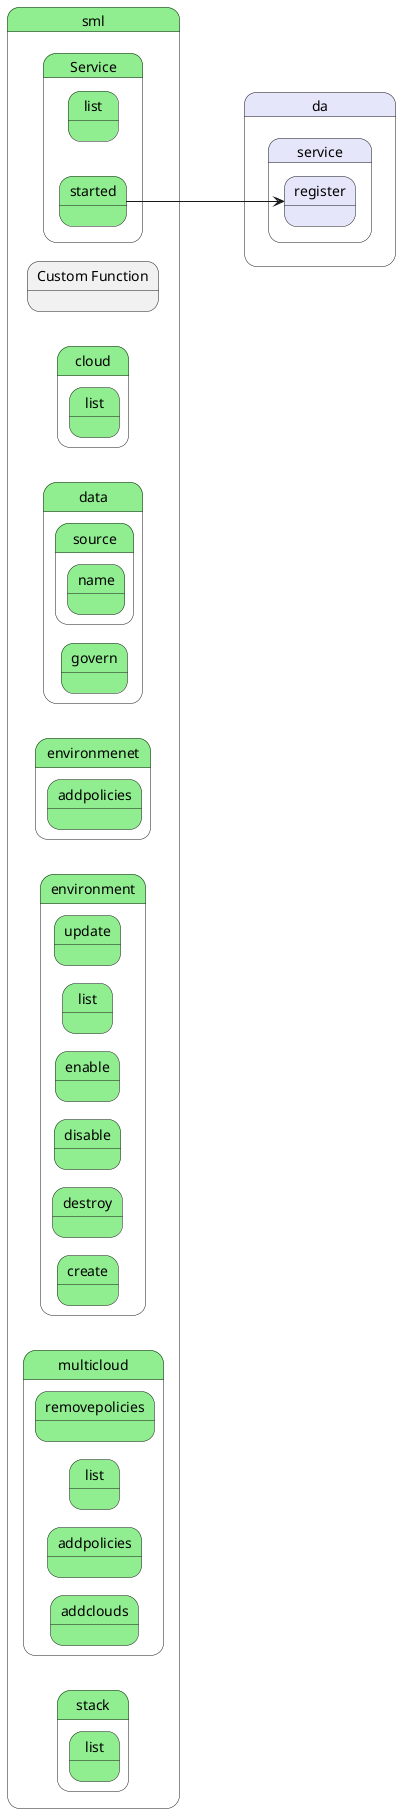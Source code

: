 @startuml
left to right direction


state "sml" as sml #lightgreen {
}


state sml #lightgreen {
    state "Custom Function" as smlfunction {
    }
}

        state "sml" as sml #lightgreen {
state "cloud" as smlcloud #lightgreen {
state "list" as smlcloudlist #lightgreen {
}
}
}


        state "sml" as sml #lightgreen {
state "data" as smldata #lightgreen {
state "govern" as smldatagovern #lightgreen {
}
}
}


        state "sml" as sml #lightgreen {
state "data" as smldata #lightgreen {
state "source" as smldatasource #lightgreen {
state "name" as smldatasourcename #lightgreen {
}
}
}
}


        state "sml" as sml #lightgreen {
state "environmenet" as smlenvironmenet #lightgreen {
state "addpolicies" as smlenvironmenetaddpolicies #lightgreen {
}
}
}


        state "sml" as sml #lightgreen {
state "environment" as smlenvironment #lightgreen {
state "create" as smlenvironmentcreate #lightgreen {
}
}
}


        state "sml" as sml #lightgreen {
state "environment" as smlenvironment #lightgreen {
state "destroy" as smlenvironmentdestroy #lightgreen {
}
}
}


        state "sml" as sml #lightgreen {
state "environment" as smlenvironment #lightgreen {
state "disable" as smlenvironmentdisable #lightgreen {
}
}
}


        state "sml" as sml #lightgreen {
state "environment" as smlenvironment #lightgreen {
state "enable" as smlenvironmentenable #lightgreen {
}
}
}


        state "sml" as sml #lightgreen {
state "environment" as smlenvironment #lightgreen {
state "list" as smlenvironmentlist #lightgreen {
}
}
}


        state "sml" as sml #lightgreen {
state "environment" as smlenvironment #lightgreen {
state "update" as smlenvironmentupdate #lightgreen {
}
}
}


        state "sml" as sml #lightgreen {
state "multicloud" as smlmulticloud #lightgreen {
state "addclouds" as smlmulticloudaddclouds #lightgreen {
}
}
}


        state "sml" as sml #lightgreen {
state "multicloud" as smlmulticloud #lightgreen {
state "addpolicies" as smlmulticloudaddpolicies #lightgreen {
}
}
}


        state "sml" as sml #lightgreen {
state "multicloud" as smlmulticloud #lightgreen {
state "list" as smlmulticloudlist #lightgreen {
}
}
}


        state "sml" as sml #lightgreen {
state "multicloud" as smlmulticloud #lightgreen {
state "removepolicies" as smlmulticloudremovepolicies #lightgreen {
}
}
}


        state "sml" as sml #lightgreen {
state "service" as smlservice #lightgreen {
state "list" as smlservicelist #lightgreen {
}
}
}


        state "sml" as sml #lightgreen {
state "stack" as smlstack #lightgreen {
state "list" as smlstacklist #lightgreen {
}
}
}





    state "sml" as sml #lightgreen {
state "Service" as smlservice #lightgreen {
state "started" as smlservicestarted #lightgreen {
}
}
}

    state "da" as da #lavender {
state "service" as daservice #lavender {
state "register" as daserviceregister #lavender {
}
}
}

        smlservicestarted ---> daserviceregister
       

@enduml
